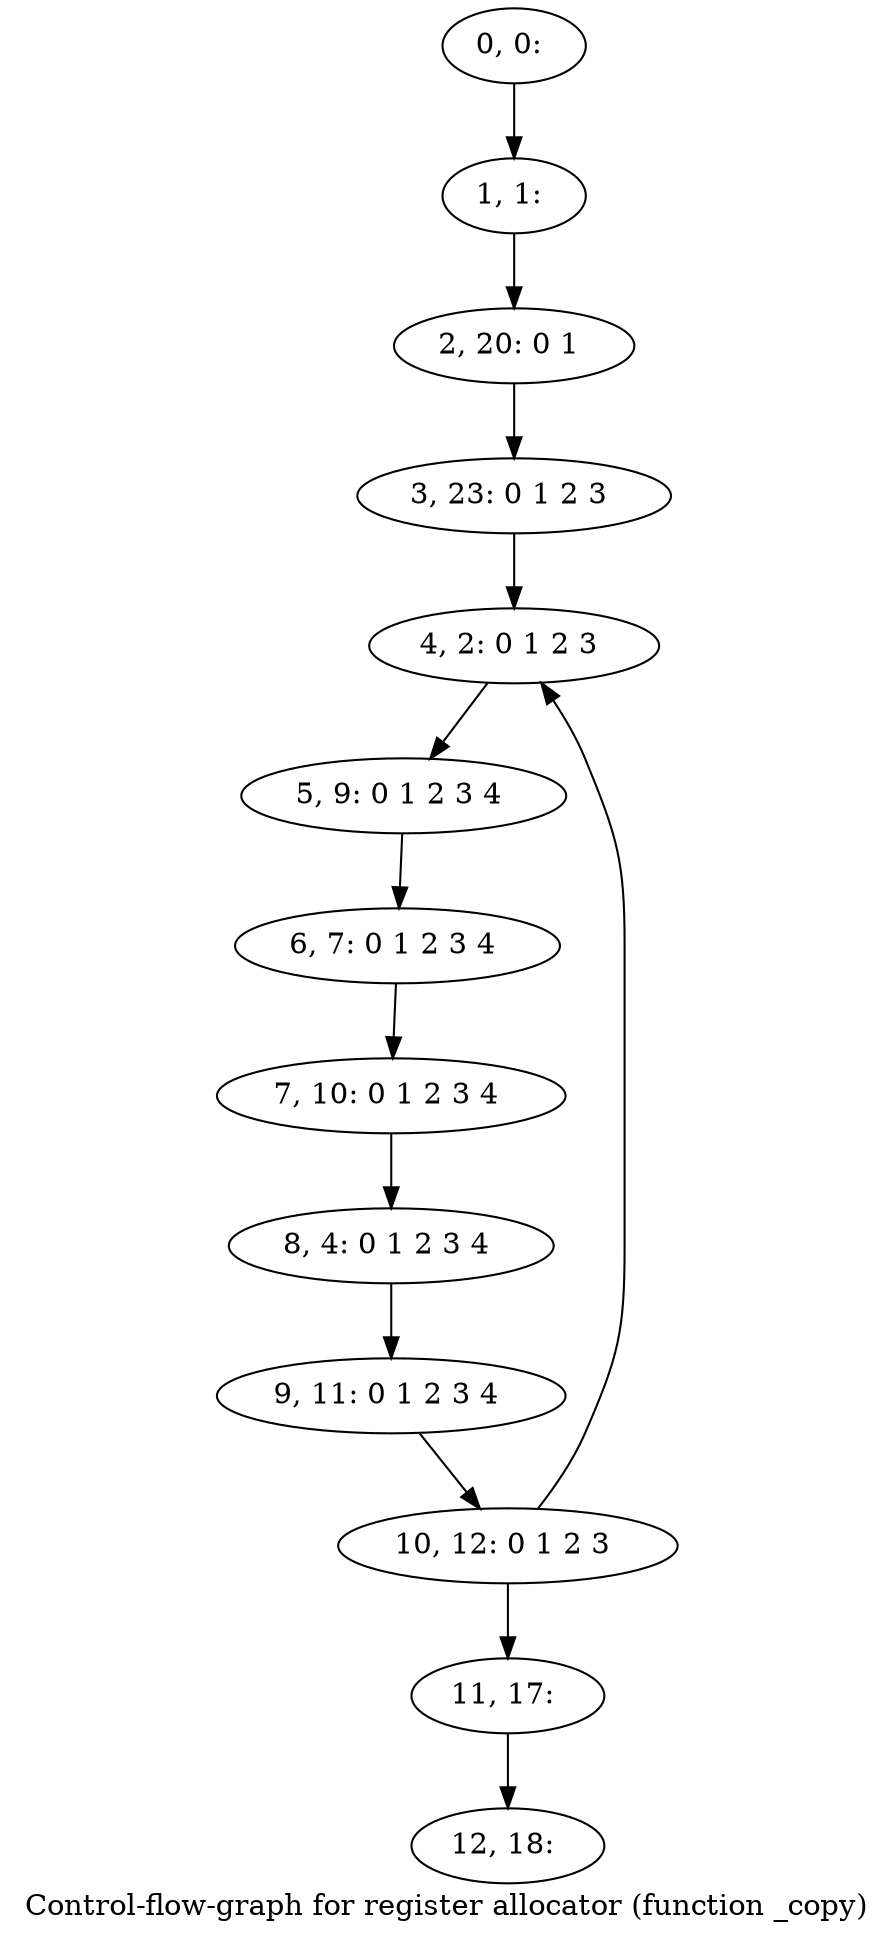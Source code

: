 digraph G {
graph [label="Control-flow-graph for register allocator (function _copy)"]
0[label="0, 0: "];
1[label="1, 1: "];
2[label="2, 20: 0 1 "];
3[label="3, 23: 0 1 2 3 "];
4[label="4, 2: 0 1 2 3 "];
5[label="5, 9: 0 1 2 3 4 "];
6[label="6, 7: 0 1 2 3 4 "];
7[label="7, 10: 0 1 2 3 4 "];
8[label="8, 4: 0 1 2 3 4 "];
9[label="9, 11: 0 1 2 3 4 "];
10[label="10, 12: 0 1 2 3 "];
11[label="11, 17: "];
12[label="12, 18: "];
0->1 ;
1->2 ;
2->3 ;
3->4 ;
4->5 ;
5->6 ;
6->7 ;
7->8 ;
8->9 ;
9->10 ;
10->11 ;
10->4 ;
11->12 ;
}
